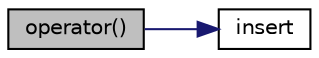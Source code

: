 digraph "operator()"
{
  bgcolor="transparent";
  edge [fontname="Helvetica",fontsize="10",labelfontname="Helvetica",labelfontsize="10"];
  node [fontname="Helvetica",fontsize="10",shape=record];
  rankdir="LR";
  Node530 [label="operator()",height=0.2,width=0.4,color="black", fillcolor="grey75", style="filled", fontcolor="black"];
  Node530 -> Node531 [color="midnightblue",fontsize="10",style="solid",fontname="Helvetica"];
  Node531 [label="insert",height=0.2,width=0.4,color="black",URL="$a41096.html#ac3c1fc80c032bac12dfeb7842c1353ee"];
}
